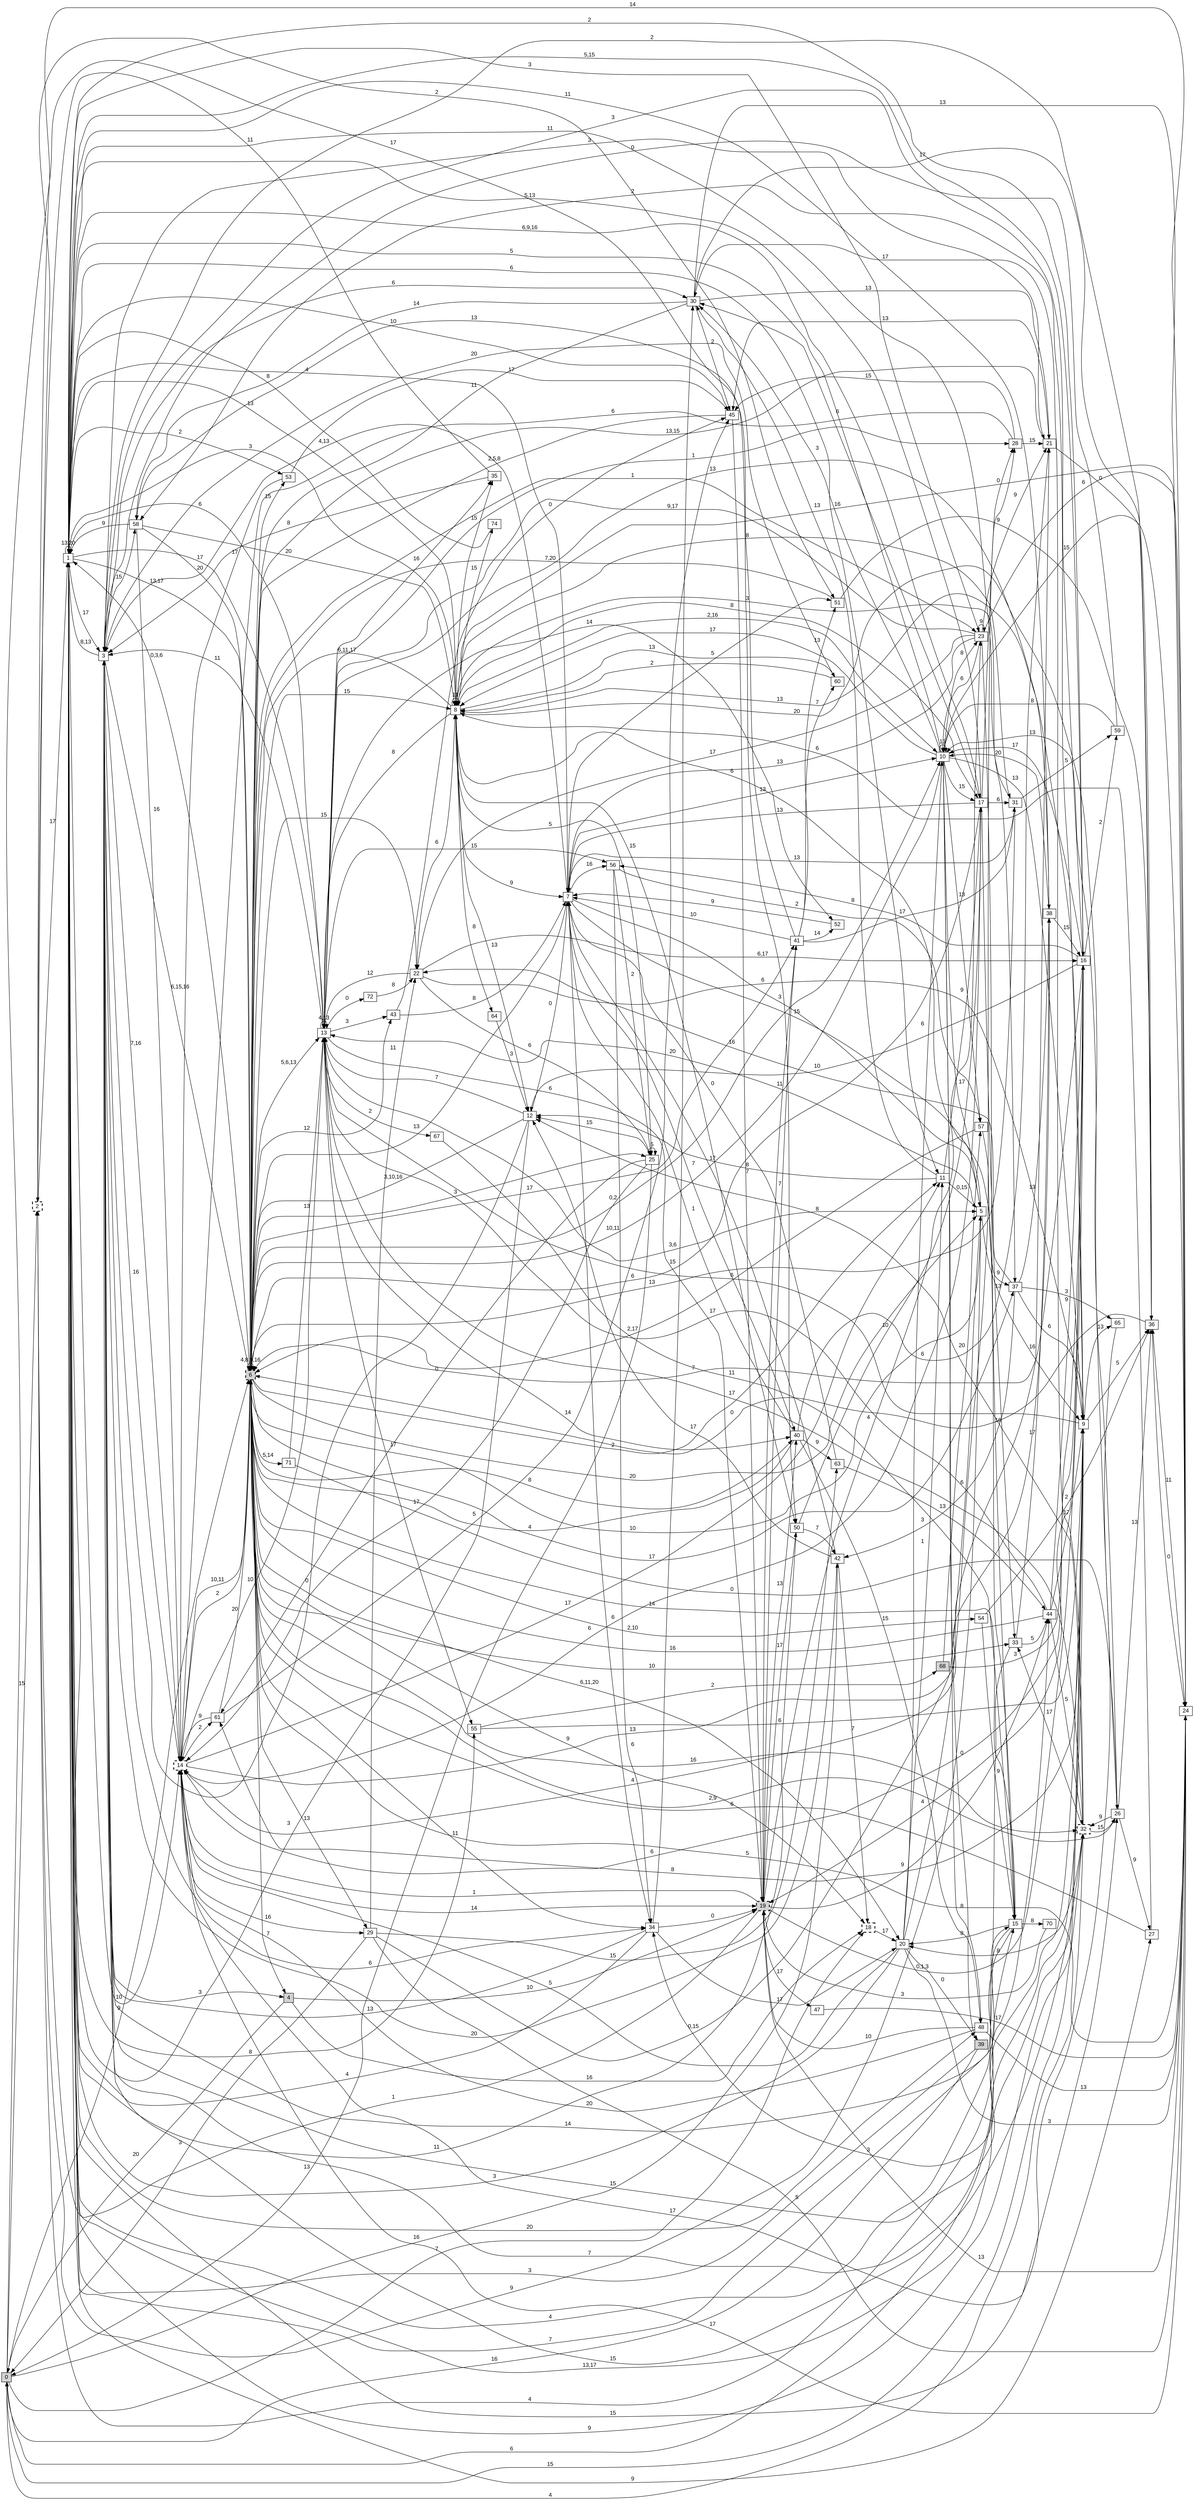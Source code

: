 digraph "NDFA" {
  rankdir=LR
  node [shape=box width=0.1 height=0.1 fontname=Arial]
  edge [fontname=Arial]
/* Estados */
 s0 [label="0" style="filled"] /* I:1 F:0 D:0 */
 s1 [label="1" ] /* I:0 F:0 D:0 */
 s2 [label="2" style="bold,dashed"] /* I:0 F:1 D:0 */
 s3 [label="3" ] /* I:0 F:0 D:0 */
 s4 [label="4" style="filled"] /* I:1 F:0 D:0 */
 s5 [label="5" ] /* I:0 F:0 D:0 */
 s6 [label="6" style="filled,bold,dashed"] /* I:1 F:1 D:0 */
 s7 [label="7" ] /* I:0 F:0 D:0 */
 s8 [label="8" ] /* I:0 F:0 D:0 */
 s9 [label="9" ] /* I:0 F:0 D:0 */
 s10 [label="10" ] /* I:0 F:0 D:0 */
 s11 [label="11" ] /* I:0 F:0 D:0 */
 s12 [label="12" ] /* I:0 F:0 D:0 */
 s13 [label="13" ] /* I:0 F:0 D:0 */
 s14 [label="14" style="bold,dashed"] /* I:0 F:1 D:0 */
 s15 [label="15" ] /* I:0 F:0 D:0 */
 s16 [label="16" ] /* I:0 F:0 D:0 */
 s17 [label="17" ] /* I:0 F:0 D:0 */
 s18 [label="18" style="bold,dashed"] /* I:0 F:1 D:0 */
 s19 [label="19" style="filled,bold,dashed"] /* I:1 F:1 D:0 */
 s20 [label="20" ] /* I:0 F:0 D:0 */
 s21 [label="21" ] /* I:0 F:0 D:0 */
 s22 [label="22" ] /* I:0 F:0 D:0 */
 s23 [label="23" ] /* I:0 F:0 D:0 */
 s24 [label="24" ] /* I:0 F:0 D:0 */
 s25 [label="25" ] /* I:0 F:0 D:0 */
 s26 [label="26" ] /* I:0 F:0 D:0 */
 s27 [label="27" ] /* I:0 F:0 D:0 */
 s28 [label="28" ] /* I:0 F:0 D:0 */
 s29 [label="29" ] /* I:0 F:0 D:0 */
 s30 [label="30" ] /* I:0 F:0 D:0 */
 s31 [label="31" ] /* I:0 F:0 D:0 */
 s32 [label="32" style="bold,dashed"] /* I:0 F:1 D:0 */
 s33 [label="33" ] /* I:0 F:0 D:0 */
 s34 [label="34" ] /* I:0 F:0 D:0 */
 s35 [label="35" ] /* I:0 F:0 D:0 */
 s36 [label="36" ] /* I:0 F:0 D:0 */
 s37 [label="37" ] /* I:0 F:0 D:0 */
 s38 [label="38" ] /* I:0 F:0 D:0 */
 s39 [label="39" style="filled"] /* I:1 F:0 D:0 */
 s40 [label="40" ] /* I:0 F:0 D:0 */
 s41 [label="41" ] /* I:0 F:0 D:0 */
 s42 [label="42" ] /* I:0 F:0 D:0 */
 s43 [label="43" ] /* I:0 F:0 D:0 */
 s44 [label="44" ] /* I:0 F:0 D:0 */
 s45 [label="45" ] /* I:0 F:0 D:0 */
 s47 [label="47" ] /* I:0 F:0 D:0 */
 s48 [label="48" ] /* I:0 F:0 D:0 */
 s50 [label="50" ] /* I:0 F:0 D:0 */
 s51 [label="51" ] /* I:0 F:0 D:0 */
 s52 [label="52" ] /* I:0 F:0 D:0 */
 s53 [label="53" ] /* I:0 F:0 D:0 */
 s54 [label="54" ] /* I:0 F:0 D:0 */
 s55 [label="55" ] /* I:0 F:0 D:0 */
 s56 [label="56" ] /* I:0 F:0 D:0 */
 s57 [label="57" ] /* I:0 F:0 D:0 */
 s58 [label="58" ] /* I:0 F:0 D:0 */
 s59 [label="59" ] /* I:0 F:0 D:0 */
 s60 [label="60" ] /* I:0 F:0 D:0 */
 s61 [label="61" ] /* I:0 F:0 D:0 */
 s63 [label="63" ] /* I:0 F:0 D:0 */
 s64 [label="64" ] /* I:0 F:0 D:0 */
 s65 [label="65" ] /* I:0 F:0 D:0 */
 s67 [label="67" ] /* I:0 F:0 D:0 */
 s68 [label="68" style="filled"] /* I:1 F:0 D:0 */
 s70 [label="70" ] /* I:0 F:0 D:0 */
 s71 [label="71" ] /* I:0 F:0 D:0 */
 s72 [label="72" ] /* I:0 F:0 D:0 */
 s74 [label="74" ] /* I:0 F:0 D:0 */
/* Transiciones */
  s0 -> s2 [label="15"]
  s0 -> s6 [label="9"]
  s0 -> s15 [label="6"]
  s0 -> s18 [label="7"]
  s0 -> s32 [label="4"]
  s0 -> s42 [label="16"]
  s0 -> s50 [label="17"]
  s1 -> s1 [label="13,20"]
  s1 -> s3 [label="17"]
  s1 -> s6 [label="13,17"]
  s1 -> s7 [label="4"]
  s1 -> s8 [label="13"]
  s1 -> s9 [label="13,17"]
  s1 -> s11 [label="6"]
  s1 -> s13 [label="17"]
  s1 -> s14 [label="10"]
  s1 -> s16 [label="5,15"]
  s1 -> s17 [label="6,9,16"]
  s1 -> s23 [label="3"]
  s1 -> s27 [label="9"]
  s1 -> s37 [label="11"]
  s1 -> s48 [label="20"]
  s1 -> s53 [label="2"]
  s1 -> s55 [label="8"]
  s2 -> s1 [label="17"]
  s2 -> s24 [label="14"]
  s2 -> s51 [label="2"]
  s3 -> s1 [label="8,13"]
  s3 -> s4 [label="3"]
  s3 -> s6 [label="6,15,16"]
  s3 -> s14 [label="7,16"]
  s3 -> s15 [label="14"]
  s3 -> s21 [label="3"]
  s3 -> s30 [label="6"]
  s3 -> s32 [label="15"]
  s3 -> s34 [label="6"]
  s3 -> s44 [label="7"]
  s3 -> s58 [label="15"]
  s4 -> s0 [label="20"]
  s4 -> s18 [label="16"]
  s4 -> s19 [label="10"]
  s5 -> s2 [label="9"]
  s5 -> s6 [label="10"]
  s5 -> s8 [label="6"]
  s5 -> s9 [label="16"]
  s5 -> s13 [label="20"]
  s6 -> s1 [label="0,3,6"]
  s6 -> s4 [label="7"]
  s6 -> s5 [label="20"]
  s6 -> s6 [label="4,8,9,16"]
  s6 -> s8 [label="15"]
  s6 -> s10 [label="0,2"]
  s6 -> s11 [label="2"]
  s6 -> s13 [label="5,6,13"]
  s6 -> s14 [label="10,11"]
  s6 -> s18 [label="9"]
  s6 -> s20 [label="6,11,20"]
  s6 -> s22 [label="15"]
  s6 -> s23 [label="1"]
  s6 -> s25 [label="3"]
  s6 -> s26 [label="2,9"]
  s6 -> s29 [label="13"]
  s6 -> s32 [label="16"]
  s6 -> s33 [label="10"]
  s6 -> s34 [label="11"]
  s6 -> s37 [label="17"]
  s6 -> s40 [label="8"]
  s6 -> s41 [label="17"]
  s6 -> s43 [label="12"]
  s6 -> s53 [label="15"]
  s6 -> s54 [label="2,10"]
  s6 -> s71 [label="5,14"]
  s7 -> s3 [label="4,13"]
  s7 -> s5 [label="3"]
  s7 -> s6 [label="13"]
  s7 -> s10 [label="13"]
  s7 -> s15 [label="15"]
  s7 -> s31 [label="13"]
  s7 -> s34 [label="6"]
  s7 -> s40 [label="7"]
  s7 -> s51 [label="5"]
  s7 -> s56 [label="16"]
  s8 -> s1 [label="3"]
  s8 -> s6 [label="6,11,17"]
  s8 -> s7 [label="9"]
  s8 -> s8 [label="11"]
  s8 -> s10 [label="2,16"]
  s8 -> s12 [label="13"]
  s8 -> s13 [label="8"]
  s8 -> s17 [label="8"]
  s8 -> s25 [label="5"]
  s8 -> s26 [label="20"]
  s8 -> s31 [label="8"]
  s8 -> s35 [label="15"]
  s8 -> s50 [label="15"]
  s8 -> s60 [label="13"]
  s8 -> s64 [label="8"]
  s8 -> s74 [label="15"]
  s9 -> s1 [label="9"]
  s9 -> s3 [label="15"]
  s9 -> s8 [label="13"]
  s9 -> s13 [label="6"]
  s9 -> s34 [label="3"]
  s9 -> s36 [label="5"]
  s9 -> s58 [label="2"]
  s9 -> s61 [label="8"]
  s9 -> s65 [label="13"]
  s10 -> s1 [label="5"]
  s10 -> s5 [label="17"]
  s10 -> s6 [label="10,11"]
  s10 -> s8 [label="17"]
  s10 -> s9 [label="13"]
  s10 -> s10 [label="13"]
  s10 -> s17 [label="15"]
  s10 -> s23 [label="8"]
  s10 -> s30 [label="3"]
  s10 -> s39 [label="0"]
  s10 -> s48 [label="8"]
  s10 -> s57 [label="13"]
  s11 -> s5 [label="0,15"]
  s11 -> s12 [label="8"]
  s11 -> s17 [label="9"]
  s11 -> s30 [label="13"]
  s12 -> s1 [label="3"]
  s12 -> s3 [label="0"]
  s12 -> s6 [label="3,10,16"]
  s12 -> s7 [label="0"]
  s12 -> s13 [label="7"]
  s13 -> s1 [label="6"]
  s13 -> s3 [label="11"]
  s13 -> s5 [label="3,6"]
  s13 -> s13 [label="4,13"]
  s13 -> s14 [label="10"]
  s13 -> s19 [label="6"]
  s13 -> s28 [label="1"]
  s13 -> s35 [label="16"]
  s13 -> s38 [label="13"]
  s13 -> s40 [label="14"]
  s13 -> s43 [label="3"]
  s13 -> s52 [label="14"]
  s13 -> s55 [label="17"]
  s13 -> s56 [label="15"]
  s13 -> s67 [label="2"]
  s13 -> s72 [label="0"]
  s14 -> s3 [label="16"]
  s14 -> s6 [label="2"]
  s14 -> s11 [label="17"]
  s14 -> s19 [label="14"]
  s14 -> s21 [label="13"]
  s14 -> s26 [label="17"]
  s14 -> s29 [label="16"]
  s14 -> s38 [label="4"]
  s14 -> s61 [label="2"]
  s15 -> s1 [label="4"]
  s15 -> s2 [label="4"]
  s15 -> s6 [label="14"]
  s15 -> s20 [label="8"]
  s15 -> s70 [label="8"]
  s16 -> s1 [label="2"]
  s16 -> s3 [label="3"]
  s16 -> s6 [label="7"]
  s16 -> s10 [label="17"]
  s16 -> s12 [label="10"]
  s16 -> s14 [label="6"]
  s16 -> s19 [label="4"]
  s16 -> s56 [label="8"]
  s16 -> s59 [label="2"]
  s17 -> s1 [label="5,13"]
  s17 -> s6 [label="6"]
  s17 -> s7 [label="13"]
  s17 -> s14 [label="6"]
  s17 -> s28 [label="0"]
  s17 -> s30 [label="6"]
  s17 -> s31 [label="6"]
  s17 -> s33 [label="13"]
  s18 -> s20 [label="17"]
  s19 -> s2 [label="1"]
  s19 -> s14 [label="1"]
  s19 -> s16 [label="0,1,3"]
  s19 -> s23 [label="4"]
  s19 -> s40 [label="13"]
  s19 -> s41 [label="7"]
  s19 -> s44 [label="9"]
  s19 -> s47 [label="17"]
  s19 -> s50 [label="17"]
  s20 -> s1 [label="3"]
  s20 -> s10 [label="6"]
  s20 -> s11 [label="1"]
  s20 -> s14 [label="5"]
  s20 -> s24 [label="3"]
  s20 -> s28 [label="6"]
  s20 -> s39 [label="0"]
  s21 -> s6 [label="13,15"]
  s21 -> s36 [label="0"]
  s21 -> s45 [label="13"]
  s22 -> s8 [label="6"]
  s22 -> s9 [label="6"]
  s22 -> s13 [label="12"]
  s22 -> s16 [label="6,17"]
  s22 -> s25 [label="6"]
  s23 -> s7 [label="13"]
  s23 -> s10 [label="6"]
  s23 -> s13 [label="9,17"]
  s23 -> s15 [label="16"]
  s23 -> s21 [label="9"]
  s23 -> s22 [label="17"]
  s23 -> s23 [label="9"]
  s23 -> s24 [label="6"]
  s24 -> s6 [label="5"]
  s24 -> s8 [label="16"]
  s24 -> s10 [label="15"]
  s24 -> s14 [label="17"]
  s24 -> s19 [label="13"]
  s24 -> s36 [label="11"]
  s25 -> s0 [label="13"]
  s25 -> s12 [label="15"]
  s25 -> s14 [label="17"]
  s25 -> s25 [label="5"]
  s25 -> s61 [label="0"]
  s26 -> s10 [label="13"]
  s26 -> s27 [label="9"]
  s26 -> s32 [label="9"]
  s26 -> s36 [label="13"]
  s27 -> s6 [label="6"]
  s27 -> s8 [label="6"]
  s28 -> s14 [label="6"]
  s28 -> s21 [label="15"]
  s28 -> s45 [label="15"]
  s29 -> s0 [label="3"]
  s29 -> s5 [label="0,15"]
  s29 -> s22 [label="11"]
  s29 -> s24 [label="5"]
  s29 -> s63 [label="15"]
  s30 -> s6 [label="11"]
  s30 -> s21 [label="13"]
  s30 -> s24 [label="13"]
  s30 -> s36 [label="17"]
  s30 -> s45 [label="2"]
  s30 -> s58 [label="14"]
  s31 -> s6 [label="13"]
  s31 -> s8 [label="3"]
  s31 -> s59 [label="5"]
  s32 -> s0 [label="15"]
  s32 -> s12 [label="8"]
  s32 -> s13 [label="17"]
  s32 -> s20 [label="8"]
  s32 -> s26 [label="15"]
  s32 -> s30 [label="17"]
  s32 -> s33 [label="17"]
  s33 -> s1 [label="7"]
  s33 -> s38 [label="17"]
  s33 -> s44 [label="5"]
  s34 -> s1 [label="4"]
  s34 -> s3 [label="13"]
  s34 -> s19 [label="0"]
  s34 -> s20 [label="17"]
  s34 -> s30 [label="15"]
  s35 -> s2 [label="11"]
  s35 -> s3 [label="8"]
  s36 -> s3 [label="2"]
  s36 -> s6 [label="0"]
  s36 -> s24 [label="0"]
  s37 -> s9 [label="6"]
  s37 -> s22 [label="16"]
  s37 -> s38 [label="13"]
  s37 -> s42 [label="3"]
  s37 -> s65 [label="3"]
  s38 -> s1 [label="11"]
  s38 -> s10 [label="20"]
  s38 -> s16 [label="15"]
  s39 -> s0 [label="16"]
  s39 -> s1 [label="3"]
  s40 -> s6 [label="4"]
  s40 -> s7 [label="1"]
  s40 -> s21 [label="6"]
  s40 -> s48 [label="15"]
  s40 -> s63 [label="9"]
  s41 -> s7 [label="10"]
  s41 -> s19 [label="11"]
  s41 -> s31 [label="17"]
  s41 -> s51 [label="13"]
  s41 -> s52 [label="14"]
  s41 -> s58 [label="13"]
  s41 -> s60 [label="7"]
  s42 -> s3 [label="20"]
  s42 -> s7 [label="17"]
  s42 -> s12 [label="17"]
  s42 -> s18 [label="7"]
  s43 -> s7 [label="8"]
  s43 -> s45 [label="0"]
  s44 -> s6 [label="16"]
  s44 -> s9 [label="17"]
  s44 -> s13 [label="17"]
  s44 -> s16 [label="9"]
  s44 -> s32 [label="5"]
  s45 -> s1 [label="10"]
  s45 -> s6 [label="2,5,8"]
  s45 -> s19 [label="7"]
  s47 -> s24 [label="17"]
  s48 -> s14 [label="20"]
  s48 -> s19 [label="10"]
  s48 -> s24 [label="13"]
  s50 -> s1 [label="11"]
  s50 -> s17 [label="10"]
  s50 -> s42 [label="7"]
  s51 -> s6 [label="7,20"]
  s51 -> s36 [label="9"]
  s52 -> s7 [label="9"]
  s53 -> s14 [label="17"]
  s53 -> s45 [label="17"]
  s54 -> s15 [label="9"]
  s54 -> s36 [label="2"]
  s55 -> s9 [label="6"]
  s55 -> s68 [label="2"]
  s56 -> s25 [label="2"]
  s56 -> s34 [label="6"]
  s56 -> s57 [label="2"]
  s57 -> s6 [label="2,17"]
  s57 -> s37 [label="9"]
  s58 -> s1 [label="9"]
  s58 -> s6 [label="20"]
  s58 -> s8 [label="20"]
  s58 -> s14 [label="16"]
  s59 -> s3 [label="0"]
  s59 -> s10 [label="8"]
  s60 -> s3 [label="20"]
  s60 -> s8 [label="2"]
  s61 -> s6 [label="20"]
  s61 -> s14 [label="9"]
  s61 -> s45 [label="5"]
  s63 -> s7 [label="0"]
  s63 -> s44 [label="13"]
  s64 -> s12 [label="3"]
  s65 -> s1 [label="15"]
  s67 -> s15 [label="11"]
  s68 -> s16 [label="3"]
  s68 -> s57 [label="20"]
  s70 -> s19 [label="3"]
  s71 -> s13 [label="13"]
  s71 -> s26 [label="0"]
  s72 -> s22 [label="8"]
  s74 -> s1 [label="8"]
}

